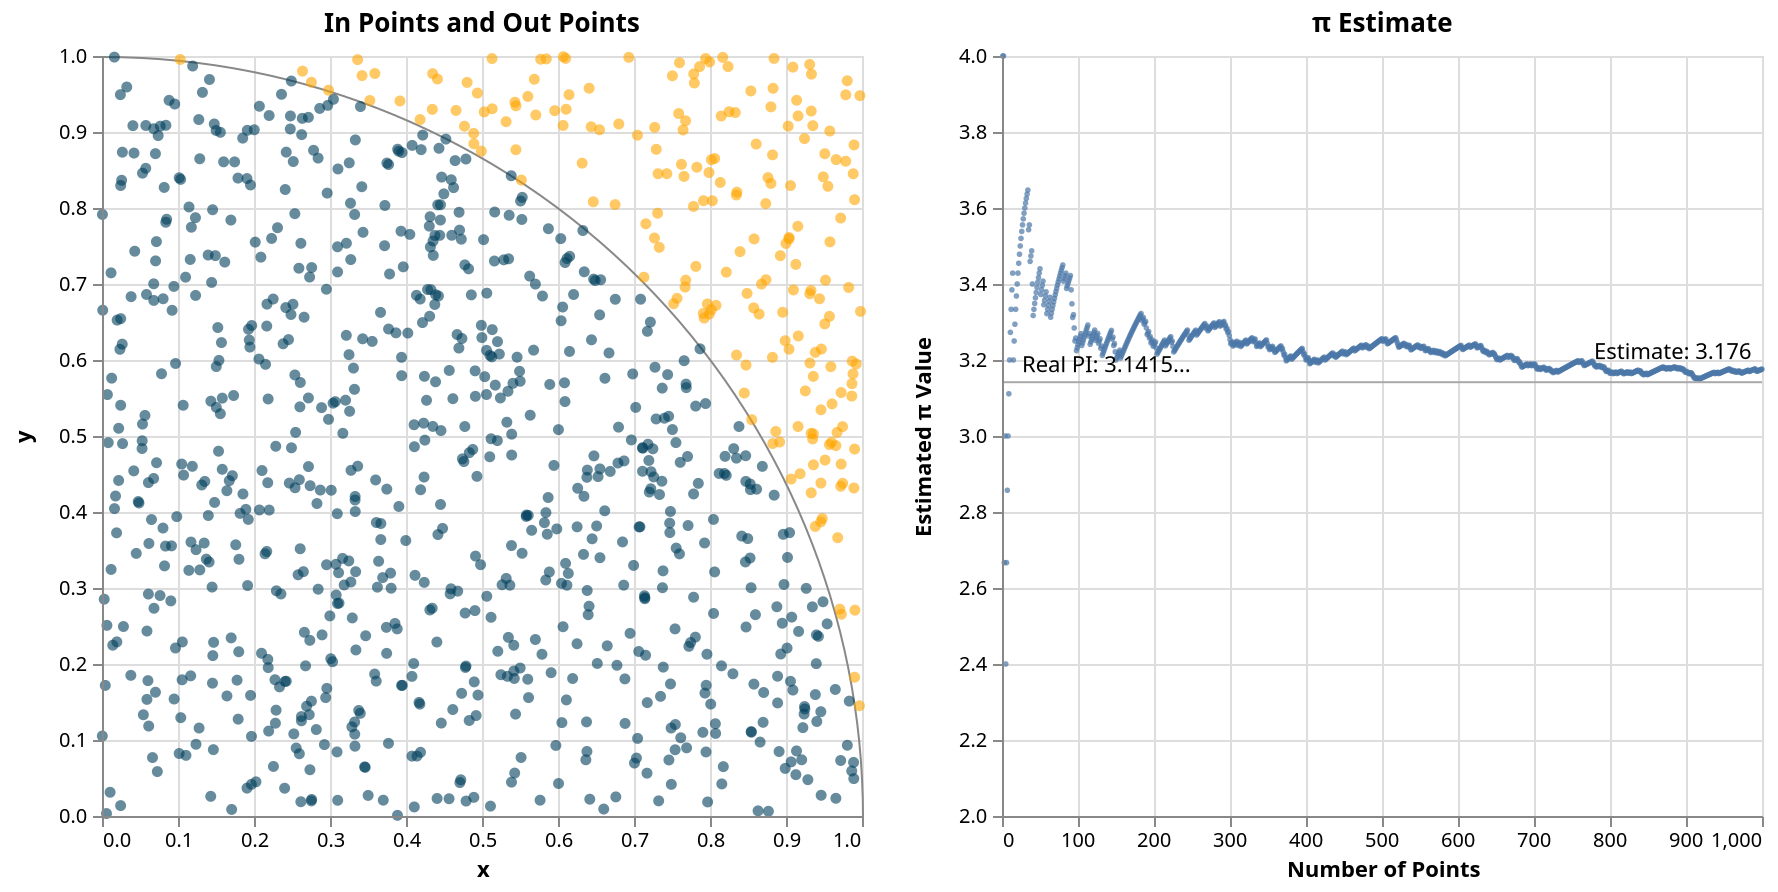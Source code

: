 {
  "$schema": "https://vega.github.io/schema/vega/v5.json",
  "description": "Estimating the value of π via random sampling methods.",
  "autosize": "pad",
  "padding": 5,
  "height": 380,

  "data": [
    {
      "name": "random_data",
      "transform": [
        { "type": "sequence", "start": 1, "stop": 5001 },
        { "type": "formula", "as": "x", "expr": "random()" },
        { "type": "formula", "as": "y", "expr": "random()" },
        { "type": "filter", "expr": "datum.data <= num_points" }
      ]
    },
    {
      "name": "pi_estimates",
      "source": "random_data",
      "transform": [
        {
          "type": "formula", "as": "is_inside",
          "expr": "(datum.x * datum.x + datum.y * datum.y) < 1"
        },
        {
          "type": "window",
          "fields": ["is_inside"],
          "ops": ["sum"],
          "as": ["num_inside"]
        },
        {
          "type": "formula", "as": "estimate",
          "expr": "4 * datum.num_inside / datum.data"
        }
      ]
    },
    {
      "name": "pi_estimate",
      "source": "pi_estimates",
      "transform": [
        { "type": "filter", "expr": "datum.data == num_points" },
        { "type": "formula", "as": "value", "expr": "datum.estimate" }
      ]
    },
    {
      "name": "pi",
      "values": [{ "value": 3.141592653589793 }]
    }
  ],

  "signals": [
    {
      "name": "num_points",
      "value": 1000,
      "bind": {"input": "range", "min": 10, "max": 5000, "step": 1, "debounce": 10}
    }
  ],

  "layout": {
    "padding": 70,
    "bounds": "flush",
    "align": "none"
  },

  "marks": [
    {
      "type": "group",
      "style": "cell",
      "title": {
        "text": "In Points and Out Points",
        "frame": "group"
      },

      "encode": {
        "update": {
          "width": {"signal": "height"},
          "height": {"signal": "height"}
        }
      },

      "marks": [
        {
          "type": "arc",
          "encode": {
            "enter": {
              "stroke": {"value": "#888"},
              "strokeWidth": {"value": 1},
              "startAngle": {"signal": "1.570796"},
              "endAngle": {"value": 0},
              "x": {"value": 0.5},
              "y": {"signal": "height + 0.5"},
              "innerRadius": {"signal": "height"},
              "outerRadius": {"signal": "height"}
            }
          }
        },
        {
          "type": "symbol",
          "style": ["circle"],
          "from": {"data": "random_data"},
          "encode": {
            "update": {
              "opacity": {"value": 0.6},
              "fill": [
                {
                  "test": "sqrt(datum.x * datum.x + datum.y * datum.y) <= 1",
                  "value": "#003f5c"
                },
                { "value": "#ffa600" }
              ],
              "x": {"scale": "x_scale", "field": "x"},
              "y": {"scale": "y_scale", "field": "y"},
              "shape": {"value": "circle"}
            }
          }
        }
      ],

      "axes": [
        {
          "scale": "x_scale",
          "orient": "bottom",
          "title": "x",
          "labelFlush": true,
          "labelOverlap": true,
          "zindex": 1
        },
        {
          "scale": "x_scale",
          "orient": "bottom",
          "grid": true,
          "gridScale": "y_scale",
          "domain": false,
          "labels": false,
          "maxExtent": 0,
          "minExtent": 0,
          "ticks": false,
          "zindex": 0
        },
        {
          "scale": "y_scale",
          "orient": "left",
          "title": "y",
          "labelOverlap": true,
          "zindex": 1
        },
        {
          "scale": "y_scale",
          "orient": "left",
          "grid": true,
          "gridScale": "x_scale",
          "domain": false,
          "labels": false,
          "maxExtent": 0,
          "minExtent": 0,
          "ticks": false,
          "zindex": 0
        }
      ]
    },
    {
      "type": "group",
      "name": "concat_1_group",
      "style": "cell",
      "title": {
        "text": "π Estimate",
        "frame": "group"
      },

      "encode": {
        "update": {
          "width": {"signal": "height"},
          "height": {"signal": "height"}
        }
      },

      "marks": [
        {
          "type": "symbol",
          "style": ["circle"],
          "from": {"data": "pi_estimates"},
          "encode": {
            "update": {
              "opacity": {"value": 0.7},
              "fill": {"value": "#4c78a8"},
              "x": {"scale": "data_point_scale", "field": "data"},
              "y": {"scale": "pi_scale", "field": "estimate"},
              "size": {"value": 8},
              "shape": {"value": "circle"}
            }
          }
        },
        {
          "type": "rule",
          "from": {"data": "pi"},
          "encode": {
            "update": {
              "stroke": {"value": "darkgrey"},
              "x": {"value": 0},
              "y": {"scale": "pi_scale", "field": "value"},
              "x2": {"field": {"group": "width"}}
            }
          }
        },
        {
          "type": "text",
          "from": {"data": "pi"},
          "encode": {
            "update": {
              "align": {"value": "left"},
              "x": {"value": 10},
              "fill": {"value": "black"},
              "y": {"scale": "pi_scale", "field": "value", "offset": -5},
              "text": {"value": "Real PI: 3.1415..."}
            }
          }
        },
        {
          "type": "text",
          "from": {"data": "pi_estimate"},
          "encode": {
            "update": {
              "align": {"value": "right"},
              "x": {"signal": "height", "offset": -5},
              "dy": {"value": -5},
              "fill": {"value": "black"},
              "y": {"scale": "pi_scale", "field": "value"},
              "text": {"signal": "'Estimate: ' + format(datum.estimate, ',.3f')"}
            }
          }
        }
      ],

      "axes": [
        {
          "scale": "data_point_scale",
          "orient": "bottom",
          "title": "Number of Points",
          "labelFlush": true,
          "labelOverlap": true,
          "zindex": 1
        },
        {
          "scale": "data_point_scale",
          "orient": "bottom",
          "grid": true,
          "gridScale": "pi_scale",
          "domain": false,
          "labels": false,
          "maxExtent": 0,
          "minExtent": 0,
          "ticks": false,
          "zindex": 0
        },
        {
          "scale": "pi_scale",
          "orient": "left",
          "title": "Estimated π Value",
          "labelOverlap": true,
          "zindex": 1
        },
        {
          "scale": "pi_scale",
          "orient": "left",
          "grid": true,
          "gridScale": "data_point_scale",
          "domain": false,
          "labels": false,
          "maxExtent": 0,
          "minExtent": 0,
          "ticks": false,
          "zindex": 0
        }
      ]
    }
  ],

  "scales": [
    {
      "name": "x_scale",
      "type": "linear",
      "domain": [0, 1],
      "range": "height",
      "reverse": true,
      "nice": true,
      "zero": true
    },
    {
      "name": "y_scale",
      "type": "linear",
      "domain": [0, 1],
      "range": "height",
      "nice": true,
      "zero": true
    },
    {
      "name": "data_point_scale",
      "type": "linear",
      "domain": {
        "data": "pi_estimates",
        "field": "data"
      },
      "range": "height",
      "reverse": true,
      "nice": false,
      "zero": true
    },
    {
      "name": "pi_scale",
      "type": "linear",
      "domain": {
        "fields": [
          [2, 4],
          {"data": "pi", "field": "value"},
          {"data": "pi_estimates", "field": "estimate"}
        ]
      },
      "range": "height",
      "nice": true,
      "zero": false
    }
  ],

  "config": {
    "axisY": {"minExtent": 30}
  }
}
